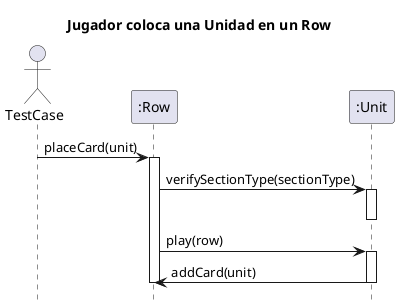 @startuml

hide footbox
title Jugador coloca una Unidad en un Row

actor TestCase
participant ":Row" as row
participant ":Unit" as unit

TestCase -> row : placeCard(unit)
    activate row
    row -> unit : verifySectionType(sectionType)
        activate unit
        deactivate unit

    row -> unit : play(row)
        activate unit
        unit -> row : addCard(unit)
        deactivate unit
    deactivate row
@enduml
